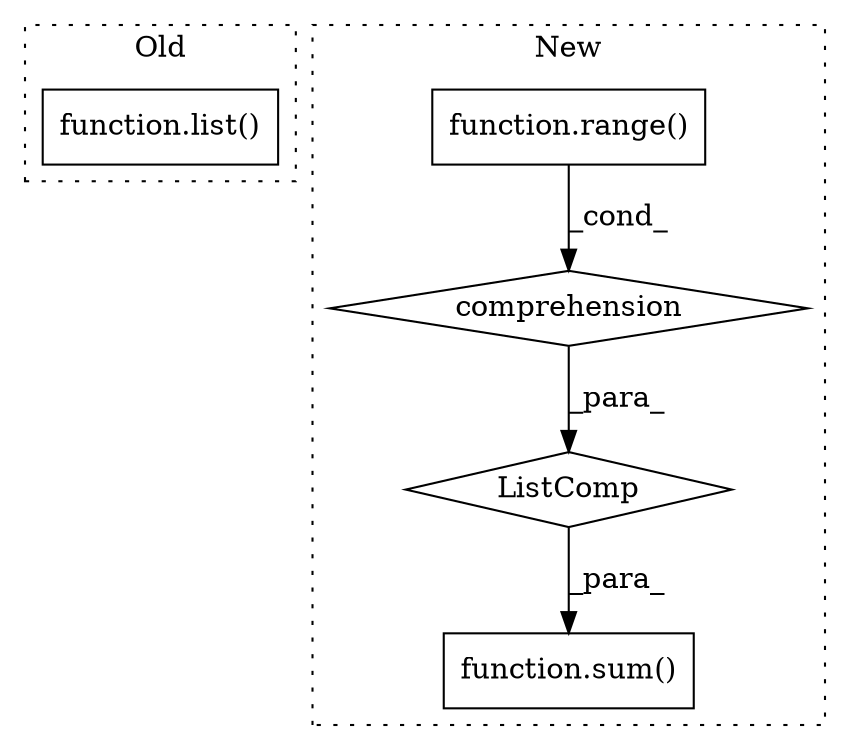 digraph G {
subgraph cluster0 {
1 [label="function.list()" a="75" s="1880,1900" l="5,1" shape="box"];
label = "Old";
style="dotted";
}
subgraph cluster1 {
2 [label="function.sum()" a="75" s="1778,1798" l="4,1" shape="box"];
3 [label="function.range()" a="75" s="1668,1682" l="6,1" shape="box"];
4 [label="ListComp" a="106" s="1626" l="58" shape="diamond"];
5 [label="comprehension" a="45" s="1659" l="3" shape="diamond"];
label = "New";
style="dotted";
}
3 -> 5 [label="_cond_"];
4 -> 2 [label="_para_"];
5 -> 4 [label="_para_"];
}